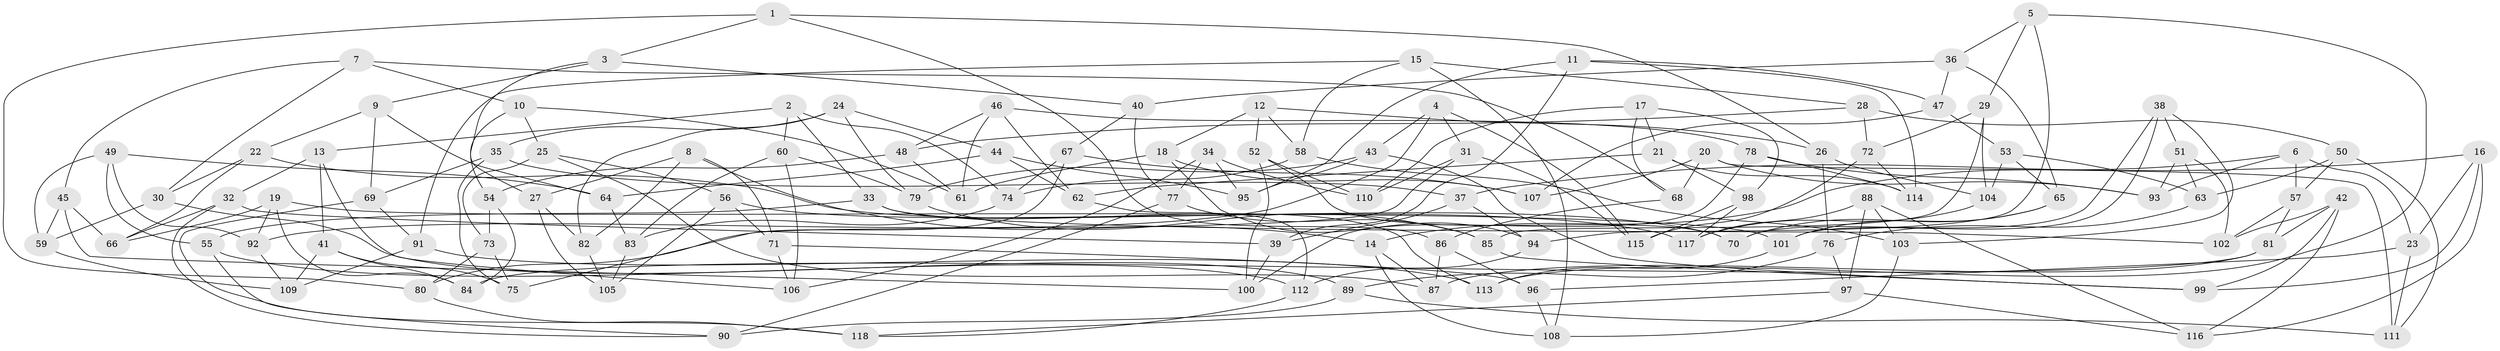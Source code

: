 // coarse degree distribution, {15: 0.02127659574468085, 10: 0.0851063829787234, 5: 0.0851063829787234, 12: 0.0425531914893617, 6: 0.14893617021276595, 7: 0.19148936170212766, 4: 0.3617021276595745, 11: 0.02127659574468085, 8: 0.02127659574468085, 3: 0.02127659574468085}
// Generated by graph-tools (version 1.1) at 2025/20/03/04/25 18:20:47]
// undirected, 118 vertices, 236 edges
graph export_dot {
graph [start="1"]
  node [color=gray90,style=filled];
  1;
  2;
  3;
  4;
  5;
  6;
  7;
  8;
  9;
  10;
  11;
  12;
  13;
  14;
  15;
  16;
  17;
  18;
  19;
  20;
  21;
  22;
  23;
  24;
  25;
  26;
  27;
  28;
  29;
  30;
  31;
  32;
  33;
  34;
  35;
  36;
  37;
  38;
  39;
  40;
  41;
  42;
  43;
  44;
  45;
  46;
  47;
  48;
  49;
  50;
  51;
  52;
  53;
  54;
  55;
  56;
  57;
  58;
  59;
  60;
  61;
  62;
  63;
  64;
  65;
  66;
  67;
  68;
  69;
  70;
  71;
  72;
  73;
  74;
  75;
  76;
  77;
  78;
  79;
  80;
  81;
  82;
  83;
  84;
  85;
  86;
  87;
  88;
  89;
  90;
  91;
  92;
  93;
  94;
  95;
  96;
  97;
  98;
  99;
  100;
  101;
  102;
  103;
  104;
  105;
  106;
  107;
  108;
  109;
  110;
  111;
  112;
  113;
  114;
  115;
  116;
  117;
  118;
  1 -- 86;
  1 -- 3;
  1 -- 80;
  1 -- 26;
  2 -- 13;
  2 -- 60;
  2 -- 74;
  2 -- 33;
  3 -- 27;
  3 -- 40;
  3 -- 9;
  4 -- 115;
  4 -- 43;
  4 -- 92;
  4 -- 31;
  5 -- 113;
  5 -- 29;
  5 -- 36;
  5 -- 94;
  6 -- 23;
  6 -- 14;
  6 -- 57;
  6 -- 93;
  7 -- 10;
  7 -- 45;
  7 -- 68;
  7 -- 30;
  8 -- 71;
  8 -- 27;
  8 -- 14;
  8 -- 82;
  9 -- 64;
  9 -- 69;
  9 -- 22;
  10 -- 54;
  10 -- 61;
  10 -- 25;
  11 -- 47;
  11 -- 39;
  11 -- 114;
  11 -- 95;
  12 -- 18;
  12 -- 26;
  12 -- 58;
  12 -- 52;
  13 -- 41;
  13 -- 106;
  13 -- 32;
  14 -- 108;
  14 -- 87;
  15 -- 108;
  15 -- 28;
  15 -- 58;
  15 -- 91;
  16 -- 116;
  16 -- 23;
  16 -- 37;
  16 -- 99;
  17 -- 68;
  17 -- 21;
  17 -- 110;
  17 -- 98;
  18 -- 61;
  18 -- 94;
  18 -- 107;
  19 -- 66;
  19 -- 101;
  19 -- 92;
  19 -- 84;
  20 -- 93;
  20 -- 68;
  20 -- 111;
  20 -- 107;
  21 -- 62;
  21 -- 114;
  21 -- 98;
  22 -- 70;
  22 -- 66;
  22 -- 30;
  23 -- 111;
  23 -- 96;
  24 -- 79;
  24 -- 44;
  24 -- 82;
  24 -- 35;
  25 -- 73;
  25 -- 87;
  25 -- 56;
  26 -- 76;
  26 -- 104;
  27 -- 105;
  27 -- 82;
  28 -- 72;
  28 -- 50;
  28 -- 48;
  29 -- 104;
  29 -- 72;
  29 -- 85;
  30 -- 59;
  30 -- 89;
  31 -- 110;
  31 -- 80;
  31 -- 115;
  32 -- 66;
  32 -- 39;
  32 -- 90;
  33 -- 113;
  33 -- 55;
  33 -- 102;
  34 -- 95;
  34 -- 77;
  34 -- 106;
  34 -- 110;
  35 -- 75;
  35 -- 37;
  35 -- 69;
  36 -- 40;
  36 -- 47;
  36 -- 65;
  37 -- 39;
  37 -- 94;
  38 -- 103;
  38 -- 101;
  38 -- 51;
  38 -- 70;
  39 -- 100;
  40 -- 67;
  40 -- 77;
  41 -- 84;
  41 -- 109;
  41 -- 75;
  42 -- 102;
  42 -- 116;
  42 -- 99;
  42 -- 81;
  43 -- 79;
  43 -- 99;
  43 -- 95;
  44 -- 64;
  44 -- 95;
  44 -- 62;
  45 -- 100;
  45 -- 66;
  45 -- 59;
  46 -- 78;
  46 -- 61;
  46 -- 48;
  46 -- 62;
  47 -- 53;
  47 -- 107;
  48 -- 61;
  48 -- 54;
  49 -- 59;
  49 -- 55;
  49 -- 64;
  49 -- 92;
  50 -- 63;
  50 -- 57;
  50 -- 111;
  51 -- 102;
  51 -- 93;
  51 -- 63;
  52 -- 70;
  52 -- 100;
  52 -- 110;
  53 -- 63;
  53 -- 104;
  53 -- 65;
  54 -- 73;
  54 -- 84;
  55 -- 90;
  55 -- 112;
  56 -- 117;
  56 -- 105;
  56 -- 71;
  57 -- 102;
  57 -- 81;
  58 -- 74;
  58 -- 103;
  59 -- 109;
  60 -- 79;
  60 -- 106;
  60 -- 83;
  62 -- 112;
  63 -- 76;
  64 -- 83;
  65 -- 70;
  65 -- 101;
  67 -- 75;
  67 -- 74;
  67 -- 107;
  68 -- 86;
  69 -- 118;
  69 -- 91;
  71 -- 106;
  71 -- 96;
  72 -- 114;
  72 -- 115;
  73 -- 80;
  73 -- 75;
  74 -- 83;
  76 -- 97;
  76 -- 89;
  77 -- 90;
  77 -- 85;
  78 -- 100;
  78 -- 93;
  78 -- 114;
  79 -- 85;
  80 -- 118;
  81 -- 84;
  81 -- 87;
  82 -- 105;
  83 -- 105;
  85 -- 99;
  86 -- 87;
  86 -- 96;
  88 -- 116;
  88 -- 117;
  88 -- 97;
  88 -- 103;
  89 -- 111;
  89 -- 90;
  91 -- 113;
  91 -- 109;
  92 -- 109;
  94 -- 112;
  96 -- 108;
  97 -- 118;
  97 -- 116;
  98 -- 115;
  98 -- 117;
  101 -- 113;
  103 -- 108;
  104 -- 117;
  112 -- 118;
}
